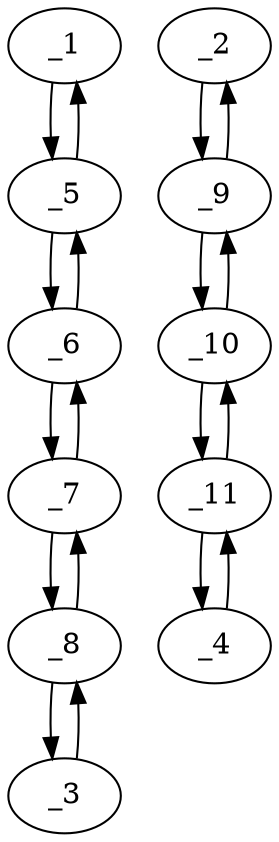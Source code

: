 digraph f1507_07 {
	_1	 [x="106.000000",
		y="100.000000"];
	_5	 [x="91.000000",
		y="107.000000"];
	_1 -> _5	 [angle="2.704965",
		orient="0.422885"];
	_2	 [x="155.000000",
		y="123.000000"];
	_9	 [x="173.000000",
		y="128.000000"];
	_2 -> _9	 [angle="0.270947",
		orient="0.267644"];
	_3	 [x="69.000000",
		y="157.000000"];
	_8	 [x="62.000000",
		y="142.000000"];
	_3 -> _8	 [angle="-2.007423",
		orient="-0.906183"];
	_4	 [x="210.000000",
		y="160.000000"];
	_11	 [x="200.000000",
		y="147.000000"];
	_4 -> _11	 [angle="-2.226492",
		orient="-0.792624"];
	_5 -> _1	 [angle="-0.436627",
		orient="-0.422885"];
	_6	 [x="75.000000",
		y="113.000000"];
	_5 -> _6	 [angle="2.782822",
		orient="0.351123"];
	_6 -> _5	 [angle="-0.358771",
		orient="-0.351123"];
	_7	 [x="63.000000",
		y="123.000000"];
	_6 -> _7	 [angle="2.446854",
		orient="0.640184"];
	_7 -> _6	 [angle="-0.694738",
		orient="-0.640184"];
	_7 -> _8	 [angle="1.623379",
		orient="0.998618"];
	_8 -> _3	 [angle="1.134169",
		orient="0.906183"];
	_8 -> _7	 [angle="-1.518213",
		orient="-0.998618"];
	_9 -> _2	 [angle="-2.870646",
		orient="-0.267644"];
	_10	 [x="187.000000",
		y="137.000000"];
	_9 -> _10	 [angle="0.571337",
		orient="0.540758"];
	_10 -> _9	 [angle="-2.570255",
		orient="-0.540758"];
	_10 -> _11	 [angle="0.655696",
		orient="0.609711"];
	_11 -> _4	 [angle="0.915101",
		orient="0.792624"];
	_11 -> _10	 [angle="-2.485897",
		orient="-0.609711"];
}
